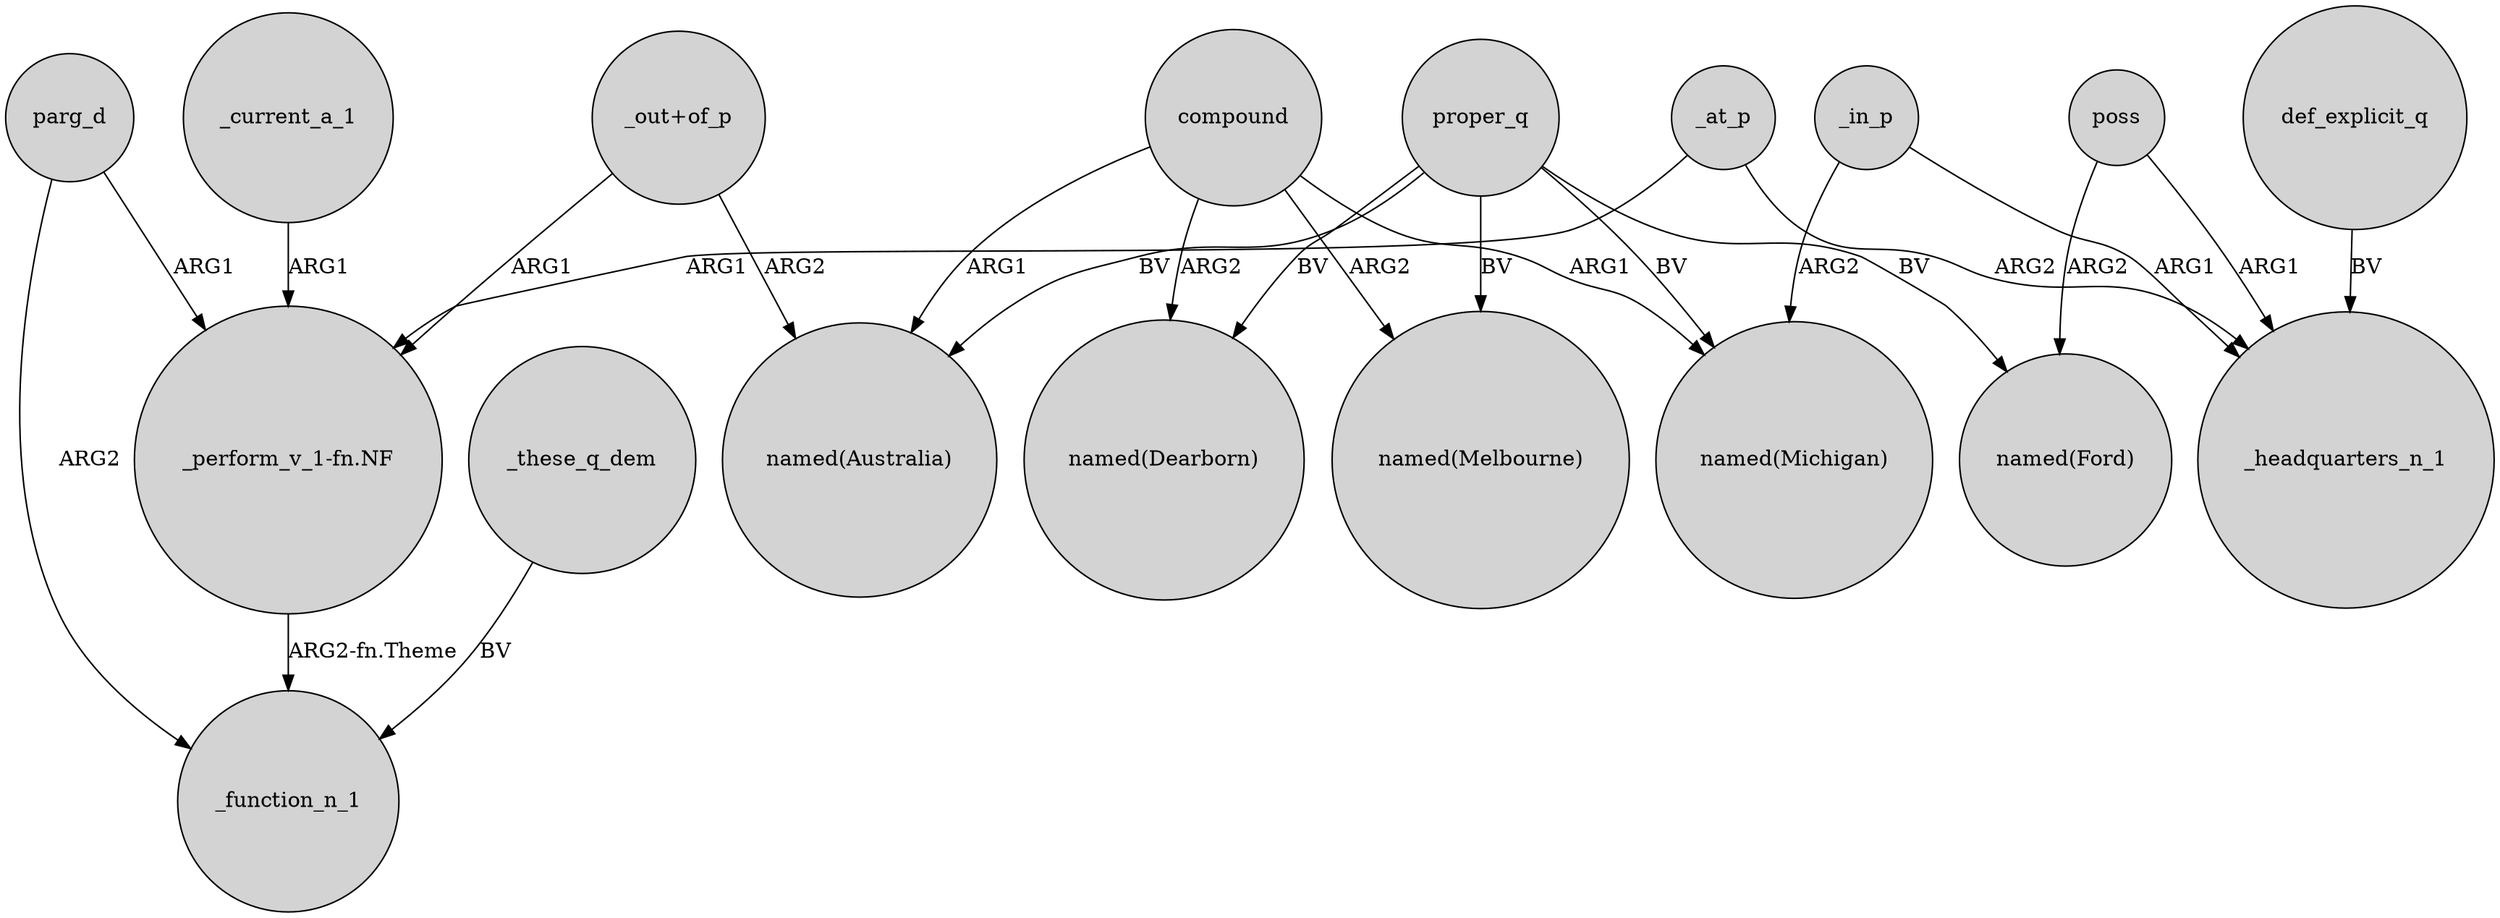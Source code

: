 digraph {
	node [shape=circle style=filled]
	_current_a_1 -> "_perform_v_1-fn.NF" [label=ARG1]
	"_perform_v_1-fn.NF" -> _function_n_1 [label="ARG2-fn.Theme"]
	"_out+of_p" -> "named(Australia)" [label=ARG2]
	parg_d -> _function_n_1 [label=ARG2]
	proper_q -> "named(Melbourne)" [label=BV]
	_in_p -> "named(Michigan)" [label=ARG2]
	_at_p -> "_perform_v_1-fn.NF" [label=ARG1]
	parg_d -> "_perform_v_1-fn.NF" [label=ARG1]
	compound -> "named(Melbourne)" [label=ARG2]
	_in_p -> _headquarters_n_1 [label=ARG1]
	poss -> "named(Ford)" [label=ARG2]
	proper_q -> "named(Michigan)" [label=BV]
	compound -> "named(Dearborn)" [label=ARG2]
	_these_q_dem -> _function_n_1 [label=BV]
	proper_q -> "named(Ford)" [label=BV]
	compound -> "named(Michigan)" [label=ARG1]
	"_out+of_p" -> "_perform_v_1-fn.NF" [label=ARG1]
	compound -> "named(Australia)" [label=ARG1]
	def_explicit_q -> _headquarters_n_1 [label=BV]
	_at_p -> _headquarters_n_1 [label=ARG2]
	proper_q -> "named(Dearborn)" [label=BV]
	proper_q -> "named(Australia)" [label=BV]
	poss -> _headquarters_n_1 [label=ARG1]
}
